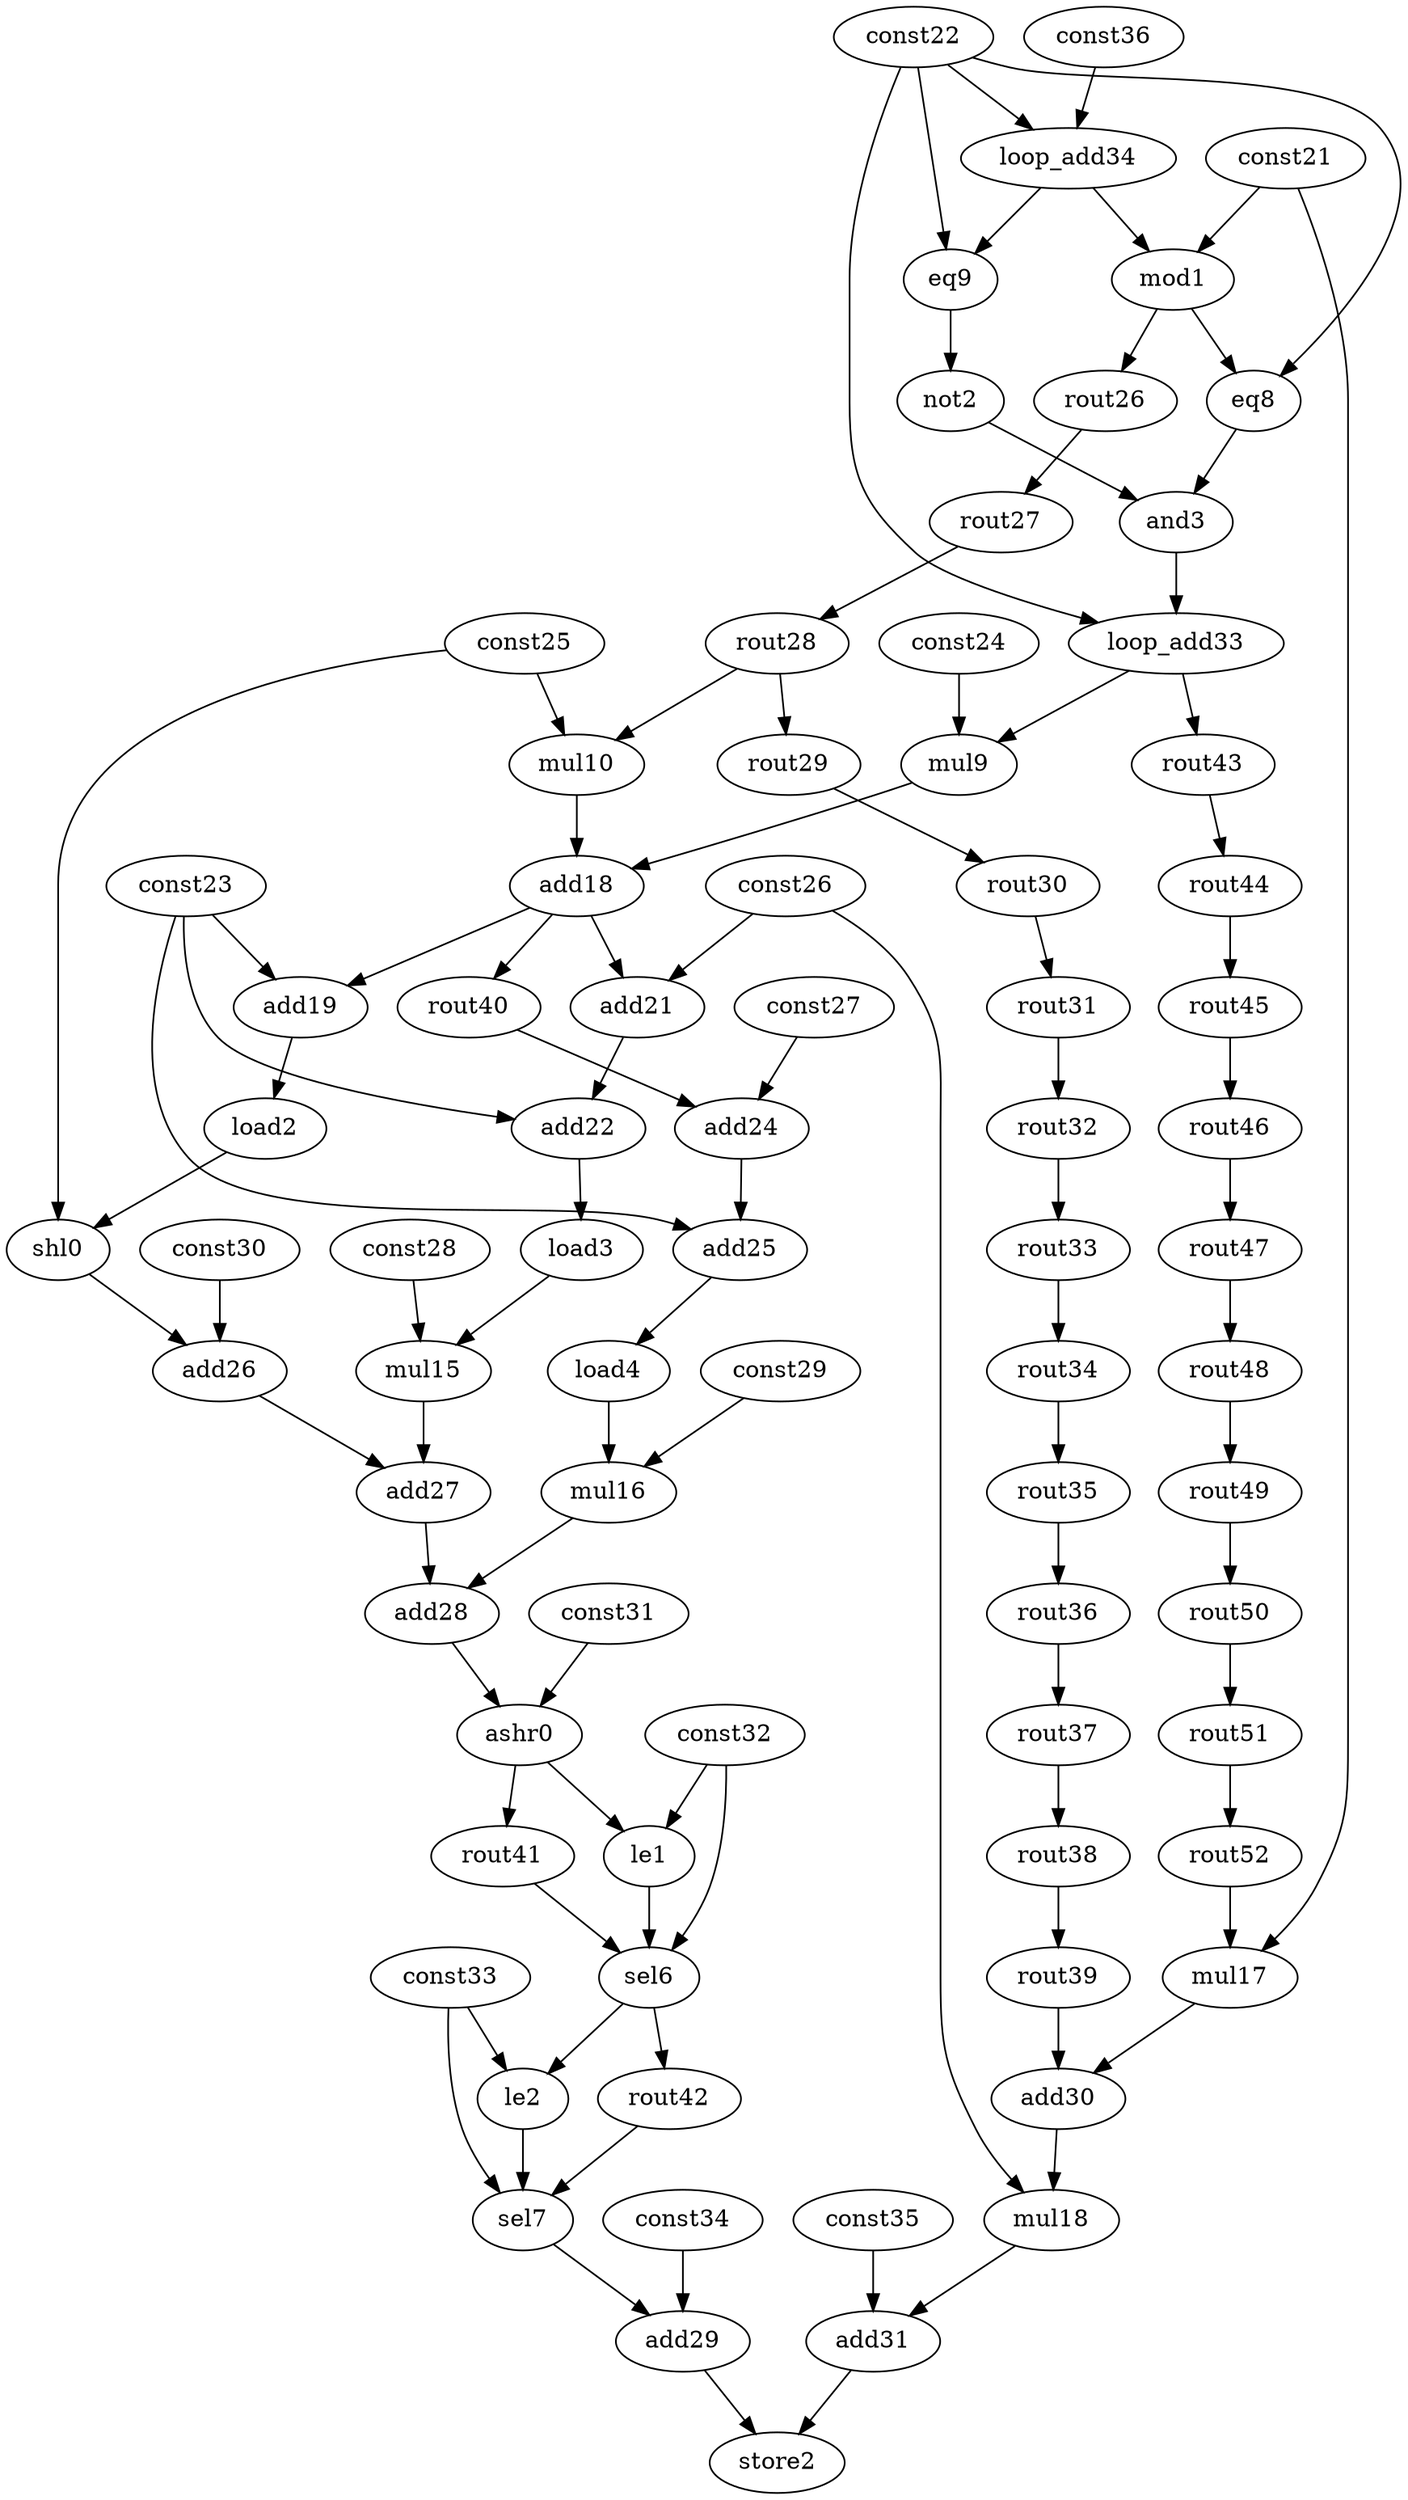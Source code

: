 digraph G {
	const21[opcode=const, val=2304]
	mod1[opcode=mod, llvm="%98", schedule=1]
	const22[opcode=const, val=0]
	eq8[opcode=eq, llvm="%99", schedule=2]
	eq9[opcode=eq, llvm="%100", schedule=1]
	not2[opcode=not, llvm="%100", schedule=2]
	and3[opcode=and, llvm="%101", schedule=3]
	const23[opcode=const, llvm="%2"]
	const24[opcode=const, val=13824]
	mul9[opcode=mul, llvm="%104", schedule=5]
	const25[opcode=const, val=6]
	mul10[opcode=mul, llvm="%104", schedule=5]
	add18[opcode=add, llvm="%104", schedule=6]
	add19[opcode=add, llvm="%104", schedule=7]
	load2[opcode=load, llvm="%105", schedule=8]
	const26[opcode=const, val=2]
	add21[opcode=add, llvm="%107", schedule=7]
	add22[opcode=add, llvm="%107", schedule=8]
	load3[opcode=load, llvm="%108", schedule=9]
	const27[opcode=const, val=4]
	add24[opcode=add, llvm="%110", schedule=8]
	add25[opcode=add, llvm="%110", schedule=9]
	load4[opcode=load, llvm="%111", schedule=10]
	shl0[opcode=shl, llvm="%113", schedule=9]
	const28[opcode=const, val=-54]
	mul15[opcode=mul, llvm="%114", schedule=10]
	const29[opcode=const, val=-10]
	mul16[opcode=mul, llvm="%115", schedule=11]
	const30[opcode=const, val=64]
	add26[opcode=add, llvm="%116", schedule=10]
	add27[opcode=add, llvm="%117", schedule=11]
	add28[opcode=add, llvm="%118", schedule=12]
	const31[opcode=const, val=7]
	ashr0[opcode=ashr, llvm="%119", schedule=13]
	const32[opcode=const, val=511]
	le1[opcode=le, llvm="%120", schedule=14]
	sel6[opcode=sel, llvm="%120", schedule=15]
	const33[opcode=const, val=-512]
	le2[opcode=le, llvm="%121", schedule=16]
	sel7[opcode=sel, llvm="%121", schedule=17]
	const34[opcode=const, val=512]
	add29[opcode=add, llvm="%123", schedule=18]
	mul17[opcode=mul, llvm="%124", schedule=15]
	add30[opcode=add, llvm="%125", schedule=16]
	const35[opcode=const, llvm="@d3_3"]
	mul18[opcode=mul, llvm="%126", schedule=17]
	add31[opcode=add, llvm="%126", schedule=18]
	store2[opcode=store, llvm="store", schedule=19]
	const36[opcode=const, val=1]
	loop_add33[opcode=add, llvm="%96", schedule=4]
	loop_add34[opcode=add, llvm="%97", schedule=0]
	rout26[opcode=rout, schedule=2]
	rout27[opcode=rout, schedule=3]
	rout28[opcode=rout, schedule=4]
	rout29[opcode=rout, schedule=5]
	rout30[opcode=rout, schedule=6]
	rout31[opcode=rout, schedule=7]
	rout32[opcode=rout, schedule=8]
	rout33[opcode=rout, schedule=9]
	rout34[opcode=rout, schedule=10]
	rout35[opcode=rout, schedule=11]
	rout36[opcode=rout, schedule=12]
	rout37[opcode=rout, schedule=13]
	rout38[opcode=rout, schedule=14]
	rout39[opcode=rout, schedule=15]
	rout40[opcode=rout, schedule=7]
	rout41[opcode=rout, schedule=14]
	rout42[opcode=rout, schedule=16]
	rout43[opcode=rout, schedule=5]
	rout44[opcode=rout, schedule=6]
	rout45[opcode=rout, schedule=7]
	rout46[opcode=rout, schedule=8]
	rout47[opcode=rout, schedule=9]
	rout48[opcode=rout, schedule=10]
	rout49[opcode=rout, schedule=11]
	rout50[opcode=rout, schedule=12]
	rout51[opcode=rout, schedule=13]
	rout52[opcode=rout, schedule=14]
	loop_add34->mod1[operand=0]
	const21->mod1[operand=1]
	mod1->eq8[operand=0]
	const22->eq8[operand=1]
	loop_add34->eq9[operand=0]
	const22->eq9[operand=1]
	eq9->not2[operand=0]
	not2->and3[operand=0]
	eq8->and3[operand=1]
	loop_add33->mul9[operand=0]
	const24->mul9[operand=1]
	rout28->mul10[operand=0]
	const25->mul10[operand=1]
	mul9->add18[operand=0]
	mul10->add18[operand=1]
	const23->add19[operand=0]
	add18->add19[operand=1]
	add19->load2[operand=0]
	add18->add21[operand=0]
	const26->add21[operand=1]
	const23->add22[operand=0]
	add21->add22[operand=1]
	add22->load3[operand=0]
	rout40->add24[operand=0]
	const27->add24[operand=1]
	const23->add25[operand=0]
	add24->add25[operand=1]
	add25->load4[operand=0]
	load2->shl0[operand=0]
	const25->shl0[operand=1]
	load3->mul15[operand=0]
	const28->mul15[operand=1]
	load4->mul16[operand=0]
	const29->mul16[operand=1]
	shl0->add26[operand=0]
	const30->add26[operand=1]
	add26->add27[operand=0]
	mul15->add27[operand=1]
	add27->add28[operand=0]
	mul16->add28[operand=1]
	add28->ashr0[operand=0]
	const31->ashr0[operand=1]
	ashr0->le1[operand=0]
	const32->le1[operand=1]
	le1->sel6[operand=0]
	rout41->sel6[operand=1]
	const32->sel6[operand=2]
	sel6->le2[operand=0]
	const33->le2[operand=1]
	le2->sel7[operand=0]
	const33->sel7[operand=1]
	rout42->sel7[operand=2]
	sel7->add29[operand=0]
	const34->add29[operand=1]
	rout52->mul17[operand=0]
	const21->mul17[operand=1]
	mul17->add30[operand=0]
	rout39->add30[operand=1]
	add30->mul18[operand=0]
	const26->mul18[operand=1]
	const35->add31[operand=0]
	mul18->add31[operand=1]
	add29->store2[operand=0]
	add31->store2[operand=1]
	const22->loop_add33[operand=0, type=const_base]
	and3->loop_add33[operand=1]
	const22->loop_add34[operand=0, type=const_base]
	const36->loop_add34[operand=1]
	mod1->rout26[operand=0]
	rout26->rout27[operand=0]
	rout27->rout28[operand=0]
	rout28->rout29[operand=0]
	rout29->rout30[operand=0]
	rout30->rout31[operand=0]
	rout31->rout32[operand=0]
	rout32->rout33[operand=0]
	rout33->rout34[operand=0]
	rout34->rout35[operand=0]
	rout35->rout36[operand=0]
	rout36->rout37[operand=0]
	rout37->rout38[operand=0]
	rout38->rout39[operand=0]
	add18->rout40[operand=0]
	ashr0->rout41[operand=0]
	sel6->rout42[operand=0]
	loop_add33->rout43[operand=0]
	rout43->rout44[operand=0]
	rout44->rout45[operand=0]
	rout45->rout46[operand=0]
	rout46->rout47[operand=0]
	rout47->rout48[operand=0]
	rout48->rout49[operand=0]
	rout49->rout50[operand=0]
	rout50->rout51[operand=0]
	rout51->rout52[operand=0]
}